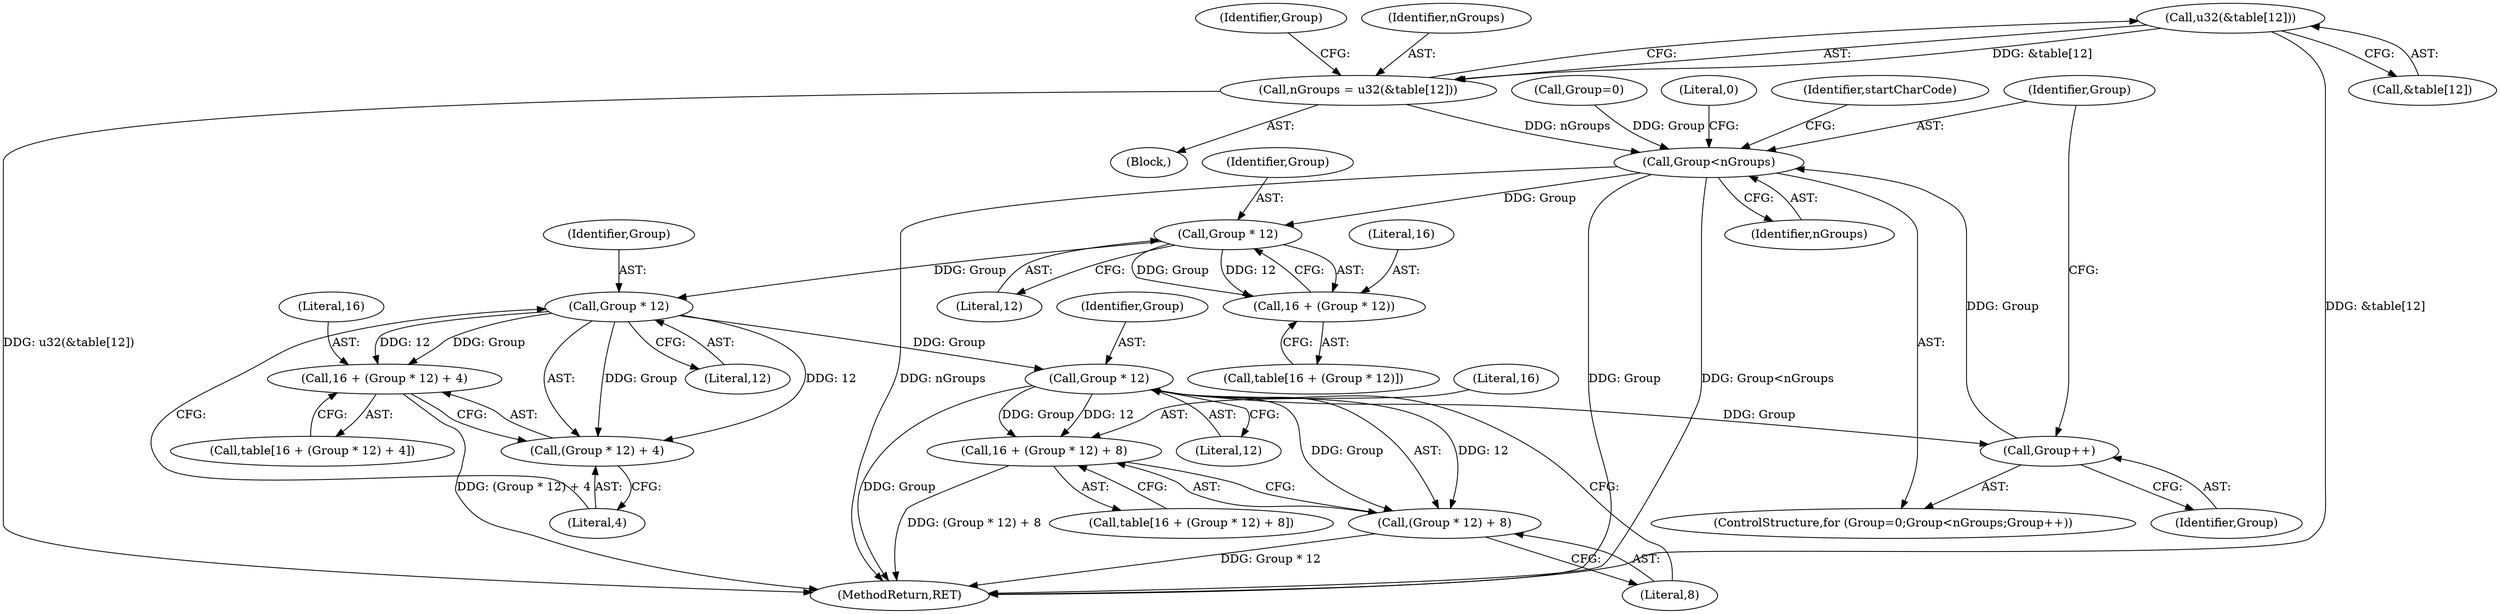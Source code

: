 digraph "0_ghostscript_961b10cdd71403072fb99401a45f3bef6ce53626@array" {
"1000792" [label="(Call,u32(&table[12]))"];
"1000790" [label="(Call,nGroups = u32(&table[12]))"];
"1000802" [label="(Call,Group<nGroups)"];
"1000817" [label="(Call,Group * 12)"];
"1000815" [label="(Call,16 + (Group * 12))"];
"1000830" [label="(Call,Group * 12)"];
"1000827" [label="(Call,16 + (Group * 12) + 4)"];
"1000829" [label="(Call,(Group * 12) + 4)"];
"1000844" [label="(Call,Group * 12)"];
"1000805" [label="(Call,Group++)"];
"1000841" [label="(Call,16 + (Group * 12) + 8)"];
"1000843" [label="(Call,(Group * 12) + 8)"];
"1000847" [label="(Literal,8)"];
"1000790" [label="(Call,nGroups = u32(&table[12]))"];
"1000830" [label="(Call,Group * 12)"];
"1000833" [label="(Literal,4)"];
"1000788" [label="(Block,)"];
"1000831" [label="(Identifier,Group)"];
"1000804" [label="(Identifier,nGroups)"];
"1000878" [label="(MethodReturn,RET)"];
"1000818" [label="(Identifier,Group)"];
"1000799" [label="(Call,Group=0)"];
"1000810" [label="(Identifier,startCharCode)"];
"1000819" [label="(Literal,12)"];
"1000800" [label="(Identifier,Group)"];
"1000845" [label="(Identifier,Group)"];
"1000827" [label="(Call,16 + (Group * 12) + 4)"];
"1000805" [label="(Call,Group++)"];
"1000843" [label="(Call,(Group * 12) + 8)"];
"1000803" [label="(Identifier,Group)"];
"1000839" [label="(Call,table[16 + (Group * 12) + 8])"];
"1000817" [label="(Call,Group * 12)"];
"1000802" [label="(Call,Group<nGroups)"];
"1000813" [label="(Call,table[16 + (Group * 12)])"];
"1000846" [label="(Literal,12)"];
"1000832" [label="(Literal,12)"];
"1000828" [label="(Literal,16)"];
"1000816" [label="(Literal,16)"];
"1000844" [label="(Call,Group * 12)"];
"1000842" [label="(Literal,16)"];
"1000798" [label="(ControlStructure,for (Group=0;Group<nGroups;Group++))"];
"1000841" [label="(Call,16 + (Group * 12) + 8)"];
"1000825" [label="(Call,table[16 + (Group * 12) + 4])"];
"1000829" [label="(Call,(Group * 12) + 4)"];
"1000792" [label="(Call,u32(&table[12]))"];
"1000868" [label="(Literal,0)"];
"1000791" [label="(Identifier,nGroups)"];
"1000806" [label="(Identifier,Group)"];
"1000815" [label="(Call,16 + (Group * 12))"];
"1000793" [label="(Call,&table[12])"];
"1000792" -> "1000790"  [label="AST: "];
"1000792" -> "1000793"  [label="CFG: "];
"1000793" -> "1000792"  [label="AST: "];
"1000790" -> "1000792"  [label="CFG: "];
"1000792" -> "1000878"  [label="DDG: &table[12]"];
"1000792" -> "1000790"  [label="DDG: &table[12]"];
"1000790" -> "1000788"  [label="AST: "];
"1000791" -> "1000790"  [label="AST: "];
"1000800" -> "1000790"  [label="CFG: "];
"1000790" -> "1000878"  [label="DDG: u32(&table[12])"];
"1000790" -> "1000802"  [label="DDG: nGroups"];
"1000802" -> "1000798"  [label="AST: "];
"1000802" -> "1000804"  [label="CFG: "];
"1000803" -> "1000802"  [label="AST: "];
"1000804" -> "1000802"  [label="AST: "];
"1000810" -> "1000802"  [label="CFG: "];
"1000868" -> "1000802"  [label="CFG: "];
"1000802" -> "1000878"  [label="DDG: Group"];
"1000802" -> "1000878"  [label="DDG: Group<nGroups"];
"1000802" -> "1000878"  [label="DDG: nGroups"];
"1000805" -> "1000802"  [label="DDG: Group"];
"1000799" -> "1000802"  [label="DDG: Group"];
"1000802" -> "1000817"  [label="DDG: Group"];
"1000817" -> "1000815"  [label="AST: "];
"1000817" -> "1000819"  [label="CFG: "];
"1000818" -> "1000817"  [label="AST: "];
"1000819" -> "1000817"  [label="AST: "];
"1000815" -> "1000817"  [label="CFG: "];
"1000817" -> "1000815"  [label="DDG: Group"];
"1000817" -> "1000815"  [label="DDG: 12"];
"1000817" -> "1000830"  [label="DDG: Group"];
"1000815" -> "1000813"  [label="AST: "];
"1000816" -> "1000815"  [label="AST: "];
"1000813" -> "1000815"  [label="CFG: "];
"1000830" -> "1000829"  [label="AST: "];
"1000830" -> "1000832"  [label="CFG: "];
"1000831" -> "1000830"  [label="AST: "];
"1000832" -> "1000830"  [label="AST: "];
"1000833" -> "1000830"  [label="CFG: "];
"1000830" -> "1000827"  [label="DDG: Group"];
"1000830" -> "1000827"  [label="DDG: 12"];
"1000830" -> "1000829"  [label="DDG: Group"];
"1000830" -> "1000829"  [label="DDG: 12"];
"1000830" -> "1000844"  [label="DDG: Group"];
"1000827" -> "1000825"  [label="AST: "];
"1000827" -> "1000829"  [label="CFG: "];
"1000828" -> "1000827"  [label="AST: "];
"1000829" -> "1000827"  [label="AST: "];
"1000825" -> "1000827"  [label="CFG: "];
"1000827" -> "1000878"  [label="DDG: (Group * 12) + 4"];
"1000829" -> "1000833"  [label="CFG: "];
"1000833" -> "1000829"  [label="AST: "];
"1000844" -> "1000843"  [label="AST: "];
"1000844" -> "1000846"  [label="CFG: "];
"1000845" -> "1000844"  [label="AST: "];
"1000846" -> "1000844"  [label="AST: "];
"1000847" -> "1000844"  [label="CFG: "];
"1000844" -> "1000878"  [label="DDG: Group"];
"1000844" -> "1000805"  [label="DDG: Group"];
"1000844" -> "1000841"  [label="DDG: Group"];
"1000844" -> "1000841"  [label="DDG: 12"];
"1000844" -> "1000843"  [label="DDG: Group"];
"1000844" -> "1000843"  [label="DDG: 12"];
"1000805" -> "1000798"  [label="AST: "];
"1000805" -> "1000806"  [label="CFG: "];
"1000806" -> "1000805"  [label="AST: "];
"1000803" -> "1000805"  [label="CFG: "];
"1000841" -> "1000839"  [label="AST: "];
"1000841" -> "1000843"  [label="CFG: "];
"1000842" -> "1000841"  [label="AST: "];
"1000843" -> "1000841"  [label="AST: "];
"1000839" -> "1000841"  [label="CFG: "];
"1000841" -> "1000878"  [label="DDG: (Group * 12) + 8"];
"1000843" -> "1000847"  [label="CFG: "];
"1000847" -> "1000843"  [label="AST: "];
"1000843" -> "1000878"  [label="DDG: Group * 12"];
}
